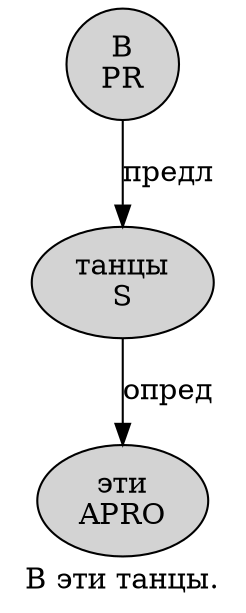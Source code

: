 digraph SENTENCE_531 {
	graph [label="В эти танцы."]
	node [style=filled]
		0 [label="В
PR" color="" fillcolor=lightgray penwidth=1 shape=ellipse]
		1 [label="эти
APRO" color="" fillcolor=lightgray penwidth=1 shape=ellipse]
		2 [label="танцы
S" color="" fillcolor=lightgray penwidth=1 shape=ellipse]
			2 -> 1 [label="опред"]
			0 -> 2 [label="предл"]
}